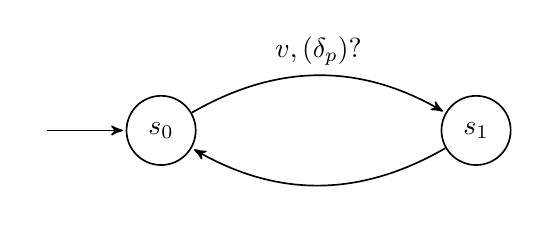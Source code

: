 \begin{tikzpicture}[->,>=stealth',shorten >=1pt,auto,node distance=4cm, semithick]
	\node(start) {};
	\node[state] (S0) [right=0cm and 1cm of start]{$s_0$};
	\node[state] (S1) [right of=S0] {$s_1$};

	\path (start) edge node {} (S0);
	\path (S0) edge [bend left] node {$v, (\delta_p)?$} (S1);
	\path (S1) edge [bend left] node [above=0.2em] {} (S0);
\end{tikzpicture}
